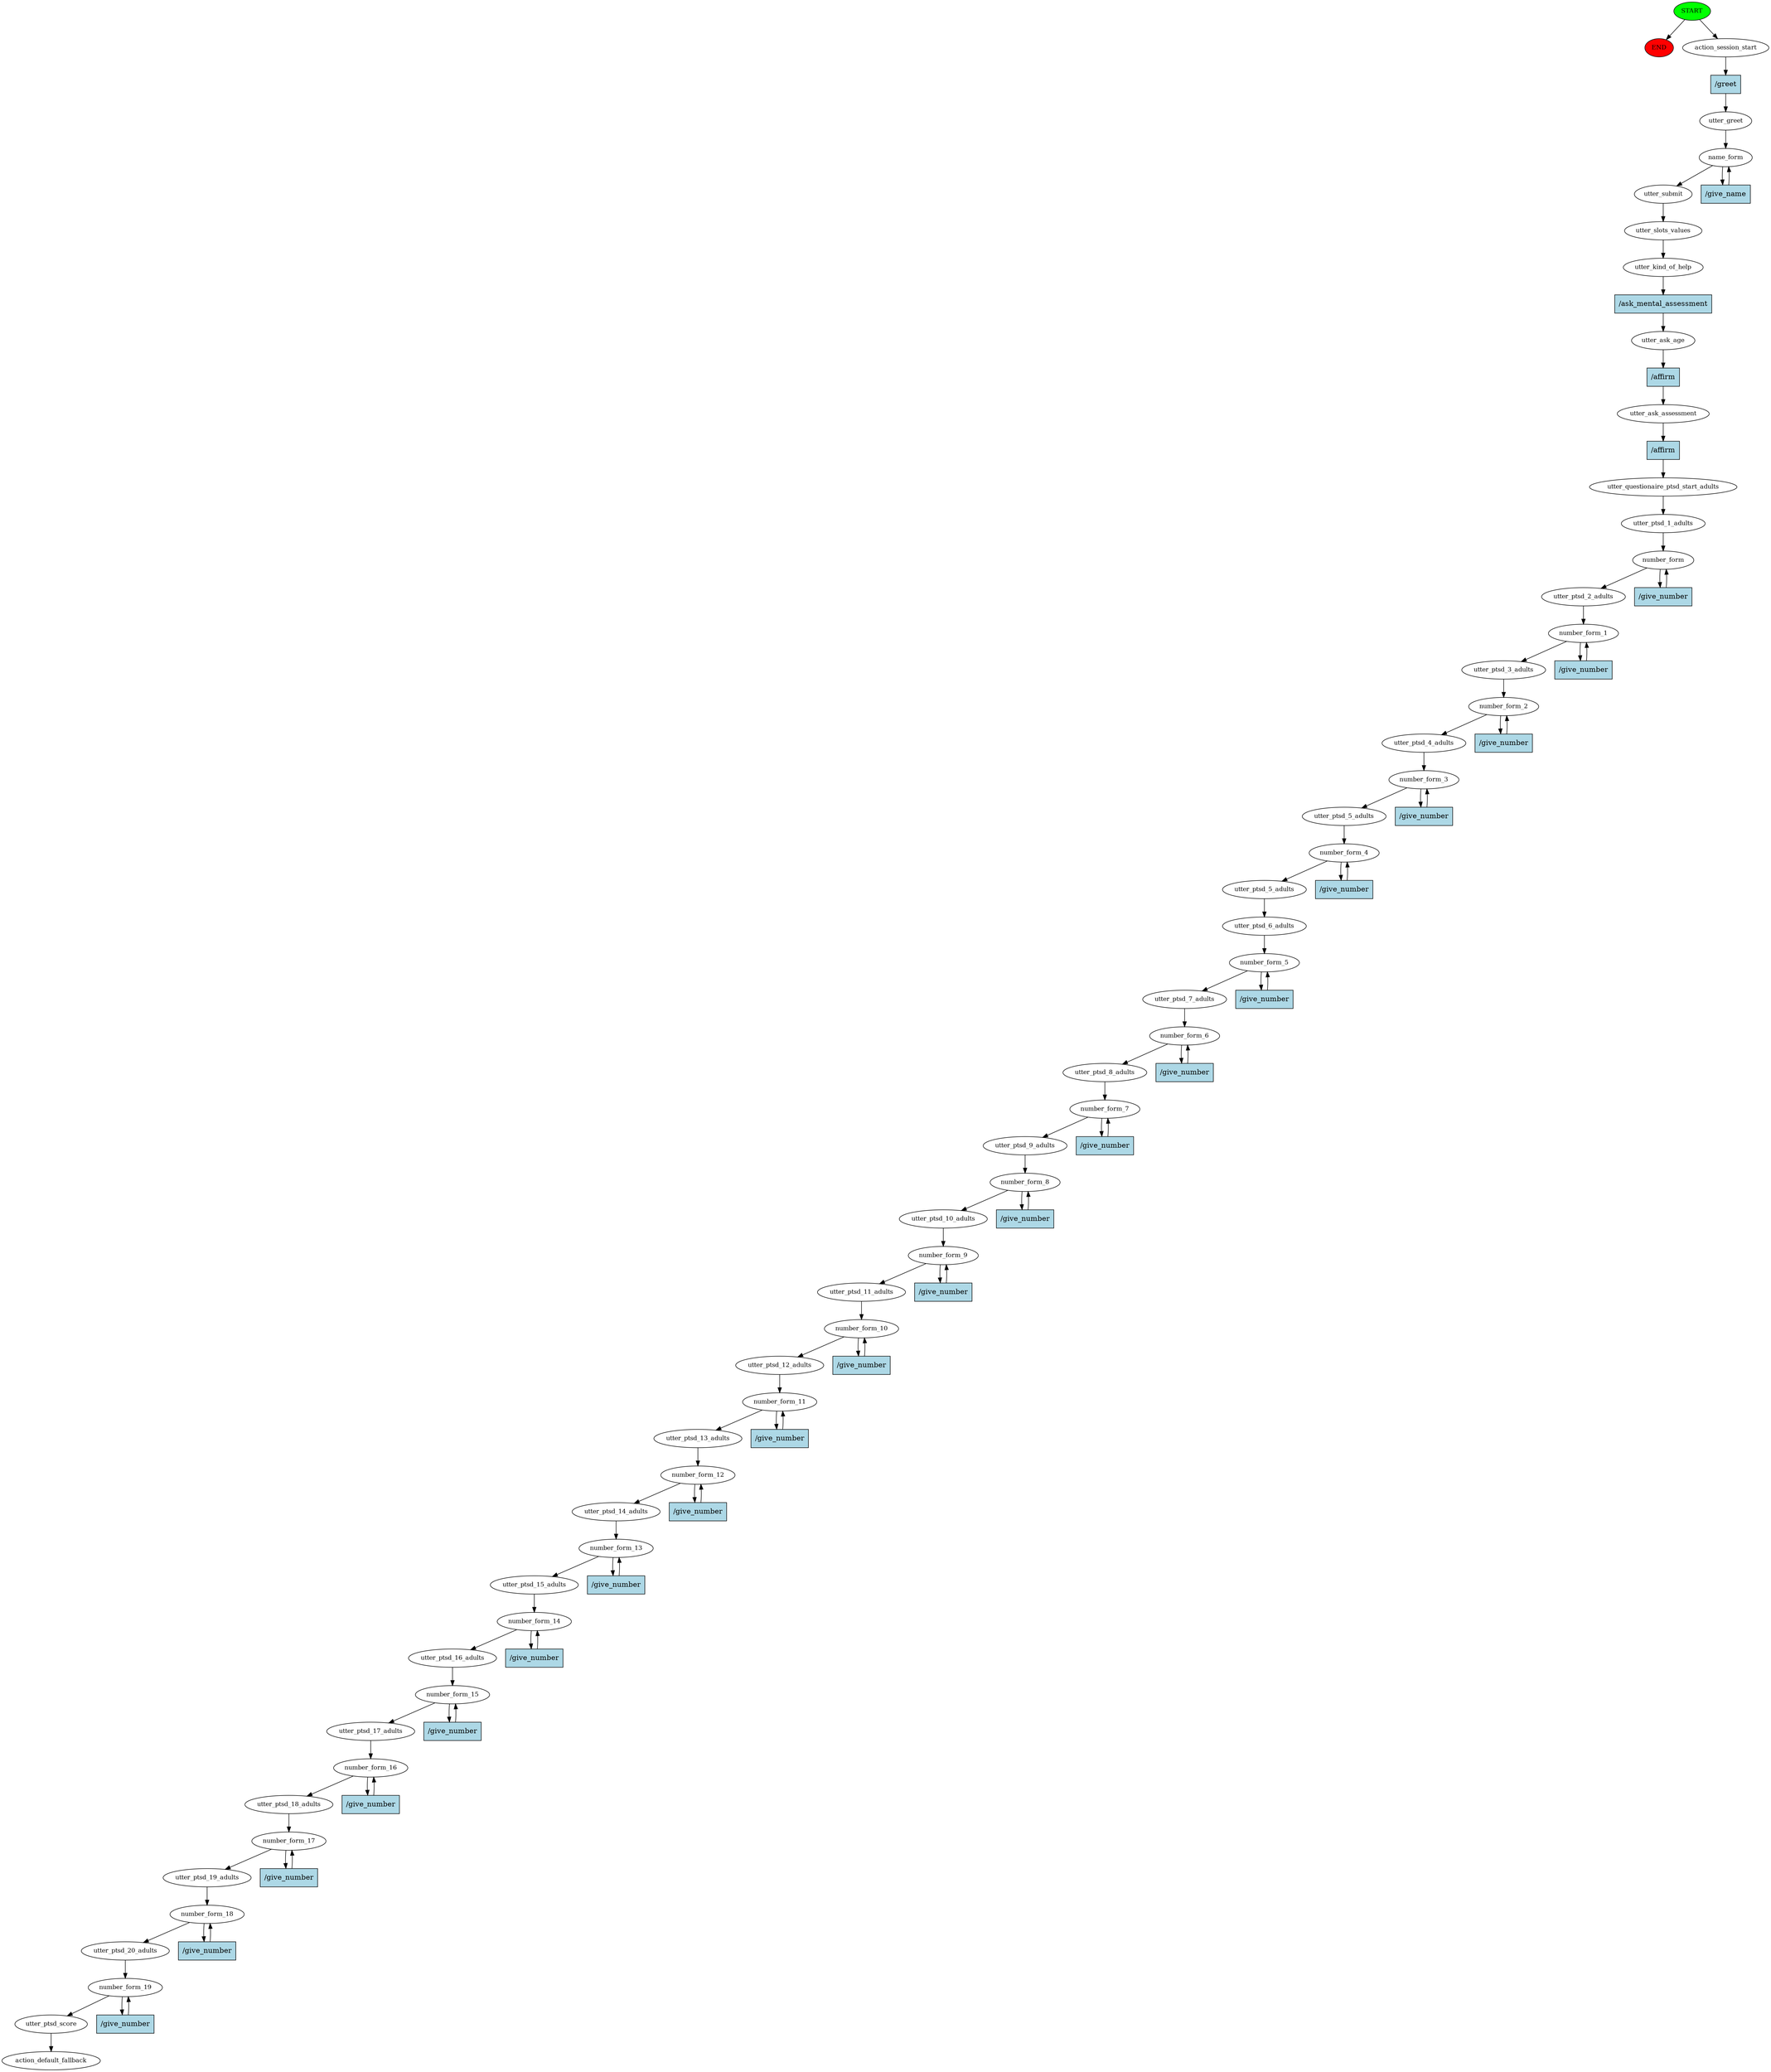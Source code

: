 digraph  {
0 [class="start active", fillcolor=green, fontsize=12, label=START, style=filled];
"-1" [class=end, fillcolor=red, fontsize=12, label=END, style=filled];
1 [class=active, fontsize=12, label=action_session_start];
2 [class=active, fontsize=12, label=utter_greet];
3 [class=active, fontsize=12, label=name_form];
5 [class=active, fontsize=12, label=utter_submit];
6 [class=active, fontsize=12, label=utter_slots_values];
7 [class=active, fontsize=12, label=utter_kind_of_help];
8 [class=active, fontsize=12, label=utter_ask_age];
9 [class=active, fontsize=12, label=utter_ask_assessment];
10 [class=active, fontsize=12, label=utter_questionaire_ptsd_start_adults];
11 [class=active, fontsize=12, label=utter_ptsd_1_adults];
12 [class=active, fontsize=12, label=number_form];
14 [class=active, fontsize=12, label=utter_ptsd_2_adults];
15 [class=active, fontsize=12, label=number_form_1];
17 [class=active, fontsize=12, label=utter_ptsd_3_adults];
18 [class=active, fontsize=12, label=number_form_2];
20 [class=active, fontsize=12, label=utter_ptsd_4_adults];
21 [class=active, fontsize=12, label=number_form_3];
23 [class=active, fontsize=12, label=utter_ptsd_5_adults];
24 [class=active, fontsize=12, label=number_form_4];
26 [class=active, fontsize=12, label=utter_ptsd_5_adults];
27 [class=active, fontsize=12, label=utter_ptsd_6_adults];
28 [class=active, fontsize=12, label=number_form_5];
30 [class=active, fontsize=12, label=utter_ptsd_7_adults];
31 [class=active, fontsize=12, label=number_form_6];
33 [class=active, fontsize=12, label=utter_ptsd_8_adults];
34 [class=active, fontsize=12, label=number_form_7];
36 [class=active, fontsize=12, label=utter_ptsd_9_adults];
37 [class=active, fontsize=12, label=number_form_8];
39 [class=active, fontsize=12, label=utter_ptsd_10_adults];
40 [class=active, fontsize=12, label=number_form_9];
42 [class=active, fontsize=12, label=utter_ptsd_11_adults];
43 [class=active, fontsize=12, label=number_form_10];
45 [class=active, fontsize=12, label=utter_ptsd_12_adults];
46 [class=active, fontsize=12, label=number_form_11];
48 [class=active, fontsize=12, label=utter_ptsd_13_adults];
49 [class=active, fontsize=12, label=number_form_12];
51 [class=active, fontsize=12, label=utter_ptsd_14_adults];
52 [class=active, fontsize=12, label=number_form_13];
54 [class=active, fontsize=12, label=utter_ptsd_15_adults];
55 [class=active, fontsize=12, label=number_form_14];
57 [class=active, fontsize=12, label=utter_ptsd_16_adults];
58 [class=active, fontsize=12, label=number_form_15];
60 [class=active, fontsize=12, label=utter_ptsd_17_adults];
61 [class=active, fontsize=12, label=number_form_16];
63 [class=active, fontsize=12, label=utter_ptsd_18_adults];
64 [class=active, fontsize=12, label=number_form_17];
66 [class=active, fontsize=12, label=utter_ptsd_19_adults];
67 [class=active, fontsize=12, label=number_form_18];
69 [class=active, fontsize=12, label=utter_ptsd_20_adults];
70 [class=active, fontsize=12, label=number_form_19];
72 [class=active, fontsize=12, label=utter_ptsd_score];
73 [class="dashed active", fontsize=12, label=action_default_fallback];
74 [class="intent active", fillcolor=lightblue, label="/greet", shape=rect, style=filled];
75 [class="intent active", fillcolor=lightblue, label="/give_name", shape=rect, style=filled];
76 [class="intent active", fillcolor=lightblue, label="/ask_mental_assessment", shape=rect, style=filled];
77 [class="intent active", fillcolor=lightblue, label="/affirm", shape=rect, style=filled];
78 [class="intent active", fillcolor=lightblue, label="/affirm", shape=rect, style=filled];
79 [class="intent active", fillcolor=lightblue, label="/give_number", shape=rect, style=filled];
80 [class="intent active", fillcolor=lightblue, label="/give_number", shape=rect, style=filled];
81 [class="intent active", fillcolor=lightblue, label="/give_number", shape=rect, style=filled];
82 [class="intent active", fillcolor=lightblue, label="/give_number", shape=rect, style=filled];
83 [class="intent active", fillcolor=lightblue, label="/give_number", shape=rect, style=filled];
84 [class="intent active", fillcolor=lightblue, label="/give_number", shape=rect, style=filled];
85 [class="intent active", fillcolor=lightblue, label="/give_number", shape=rect, style=filled];
86 [class="intent active", fillcolor=lightblue, label="/give_number", shape=rect, style=filled];
87 [class="intent active", fillcolor=lightblue, label="/give_number", shape=rect, style=filled];
88 [class="intent active", fillcolor=lightblue, label="/give_number", shape=rect, style=filled];
89 [class="intent active", fillcolor=lightblue, label="/give_number", shape=rect, style=filled];
90 [class="intent active", fillcolor=lightblue, label="/give_number", shape=rect, style=filled];
91 [class="intent active", fillcolor=lightblue, label="/give_number", shape=rect, style=filled];
92 [class="intent active", fillcolor=lightblue, label="/give_number", shape=rect, style=filled];
93 [class="intent active", fillcolor=lightblue, label="/give_number", shape=rect, style=filled];
94 [class="intent active", fillcolor=lightblue, label="/give_number", shape=rect, style=filled];
95 [class="intent active", fillcolor=lightblue, label="/give_number", shape=rect, style=filled];
96 [class="intent active", fillcolor=lightblue, label="/give_number", shape=rect, style=filled];
97 [class="intent active", fillcolor=lightblue, label="/give_number", shape=rect, style=filled];
98 [class="intent active", fillcolor=lightblue, label="/give_number", shape=rect, style=filled];
0 -> "-1"  [class="", key=NONE, label=""];
0 -> 1  [class=active, key=NONE, label=""];
1 -> 74  [class=active, key=0];
2 -> 3  [class=active, key=NONE, label=""];
3 -> 5  [class=active, key=NONE, label=""];
3 -> 75  [class=active, key=0];
5 -> 6  [class=active, key=NONE, label=""];
6 -> 7  [class=active, key=NONE, label=""];
7 -> 76  [class=active, key=0];
8 -> 77  [class=active, key=0];
9 -> 78  [class=active, key=0];
10 -> 11  [class=active, key=NONE, label=""];
11 -> 12  [class=active, key=NONE, label=""];
12 -> 14  [class=active, key=NONE, label=""];
12 -> 79  [class=active, key=0];
14 -> 15  [class=active, key=NONE, label=""];
15 -> 17  [class=active, key=NONE, label=""];
15 -> 80  [class=active, key=0];
17 -> 18  [class=active, key=NONE, label=""];
18 -> 20  [class=active, key=NONE, label=""];
18 -> 81  [class=active, key=0];
20 -> 21  [class=active, key=NONE, label=""];
21 -> 23  [class=active, key=NONE, label=""];
21 -> 82  [class=active, key=0];
23 -> 24  [class=active, key=NONE, label=""];
24 -> 26  [class=active, key=NONE, label=""];
24 -> 83  [class=active, key=0];
26 -> 27  [class=active, key=NONE, label=""];
27 -> 28  [class=active, key=NONE, label=""];
28 -> 30  [class=active, key=NONE, label=""];
28 -> 84  [class=active, key=0];
30 -> 31  [class=active, key=NONE, label=""];
31 -> 33  [class=active, key=NONE, label=""];
31 -> 85  [class=active, key=0];
33 -> 34  [class=active, key=NONE, label=""];
34 -> 36  [class=active, key=NONE, label=""];
34 -> 86  [class=active, key=0];
36 -> 37  [class=active, key=NONE, label=""];
37 -> 39  [class=active, key=NONE, label=""];
37 -> 87  [class=active, key=0];
39 -> 40  [class=active, key=NONE, label=""];
40 -> 42  [class=active, key=NONE, label=""];
40 -> 88  [class=active, key=0];
42 -> 43  [class=active, key=NONE, label=""];
43 -> 45  [class=active, key=NONE, label=""];
43 -> 89  [class=active, key=0];
45 -> 46  [class=active, key=NONE, label=""];
46 -> 48  [class=active, key=NONE, label=""];
46 -> 90  [class=active, key=0];
48 -> 49  [class=active, key=NONE, label=""];
49 -> 51  [class=active, key=NONE, label=""];
49 -> 91  [class=active, key=0];
51 -> 52  [class=active, key=NONE, label=""];
52 -> 54  [class=active, key=NONE, label=""];
52 -> 92  [class=active, key=0];
54 -> 55  [class=active, key=NONE, label=""];
55 -> 57  [class=active, key=NONE, label=""];
55 -> 93  [class=active, key=0];
57 -> 58  [class=active, key=NONE, label=""];
58 -> 60  [class=active, key=NONE, label=""];
58 -> 94  [class=active, key=0];
60 -> 61  [class=active, key=NONE, label=""];
61 -> 63  [class=active, key=NONE, label=""];
61 -> 95  [class=active, key=0];
63 -> 64  [class=active, key=NONE, label=""];
64 -> 66  [class=active, key=NONE, label=""];
64 -> 96  [class=active, key=0];
66 -> 67  [class=active, key=NONE, label=""];
67 -> 69  [class=active, key=NONE, label=""];
67 -> 97  [class=active, key=0];
69 -> 70  [class=active, key=NONE, label=""];
70 -> 72  [class=active, key=NONE, label=""];
70 -> 98  [class=active, key=0];
72 -> 73  [class=active, key=NONE, label=""];
74 -> 2  [class=active, key=0];
75 -> 3  [class=active, key=0];
76 -> 8  [class=active, key=0];
77 -> 9  [class=active, key=0];
78 -> 10  [class=active, key=0];
79 -> 12  [class=active, key=0];
80 -> 15  [class=active, key=0];
81 -> 18  [class=active, key=0];
82 -> 21  [class=active, key=0];
83 -> 24  [class=active, key=0];
84 -> 28  [class=active, key=0];
85 -> 31  [class=active, key=0];
86 -> 34  [class=active, key=0];
87 -> 37  [class=active, key=0];
88 -> 40  [class=active, key=0];
89 -> 43  [class=active, key=0];
90 -> 46  [class=active, key=0];
91 -> 49  [class=active, key=0];
92 -> 52  [class=active, key=0];
93 -> 55  [class=active, key=0];
94 -> 58  [class=active, key=0];
95 -> 61  [class=active, key=0];
96 -> 64  [class=active, key=0];
97 -> 67  [class=active, key=0];
98 -> 70  [class=active, key=0];
}
